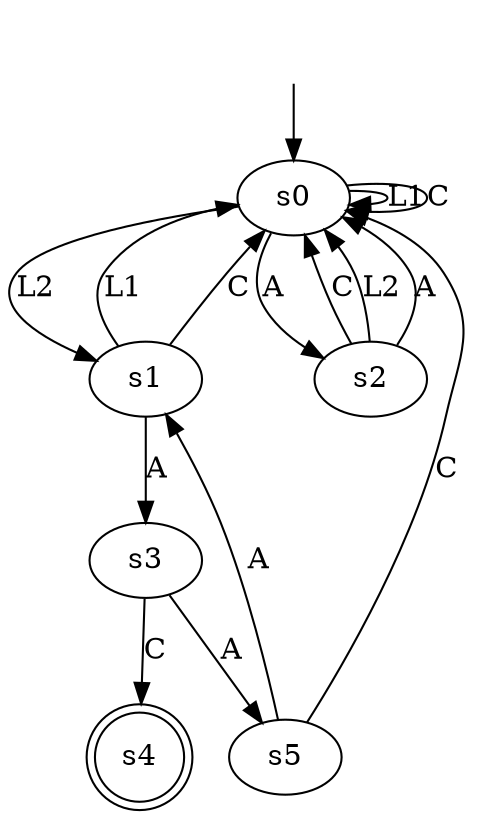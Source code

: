 digraph "output/magento_result_b_0.4" {
s0 [label=s0];
s1 [label=s1];
s2 [label=s2];
s3 [label=s3];
s4 [label=s4, shape=doublecircle];
s5 [label=s5];
s0 -> s0  [label=L1];
s0 -> s1  [label=L2];
s0 -> s2  [label=A];
s0 -> s0  [label=C];
s1 -> s0  [label=L1];
s1 -> s3  [label=A];
s1 -> s0  [label=C];
s2 -> s0  [label=C];
s2 -> s0  [label=L2];
s2 -> s0  [label=A];
s3 -> s4  [label=C];
s3 -> s5  [label=A];
s5 -> s0  [label=C];
s5 -> s1  [label=A];
__start0 [label="", shape=none];
__start0 -> s0  [label=""];
}
